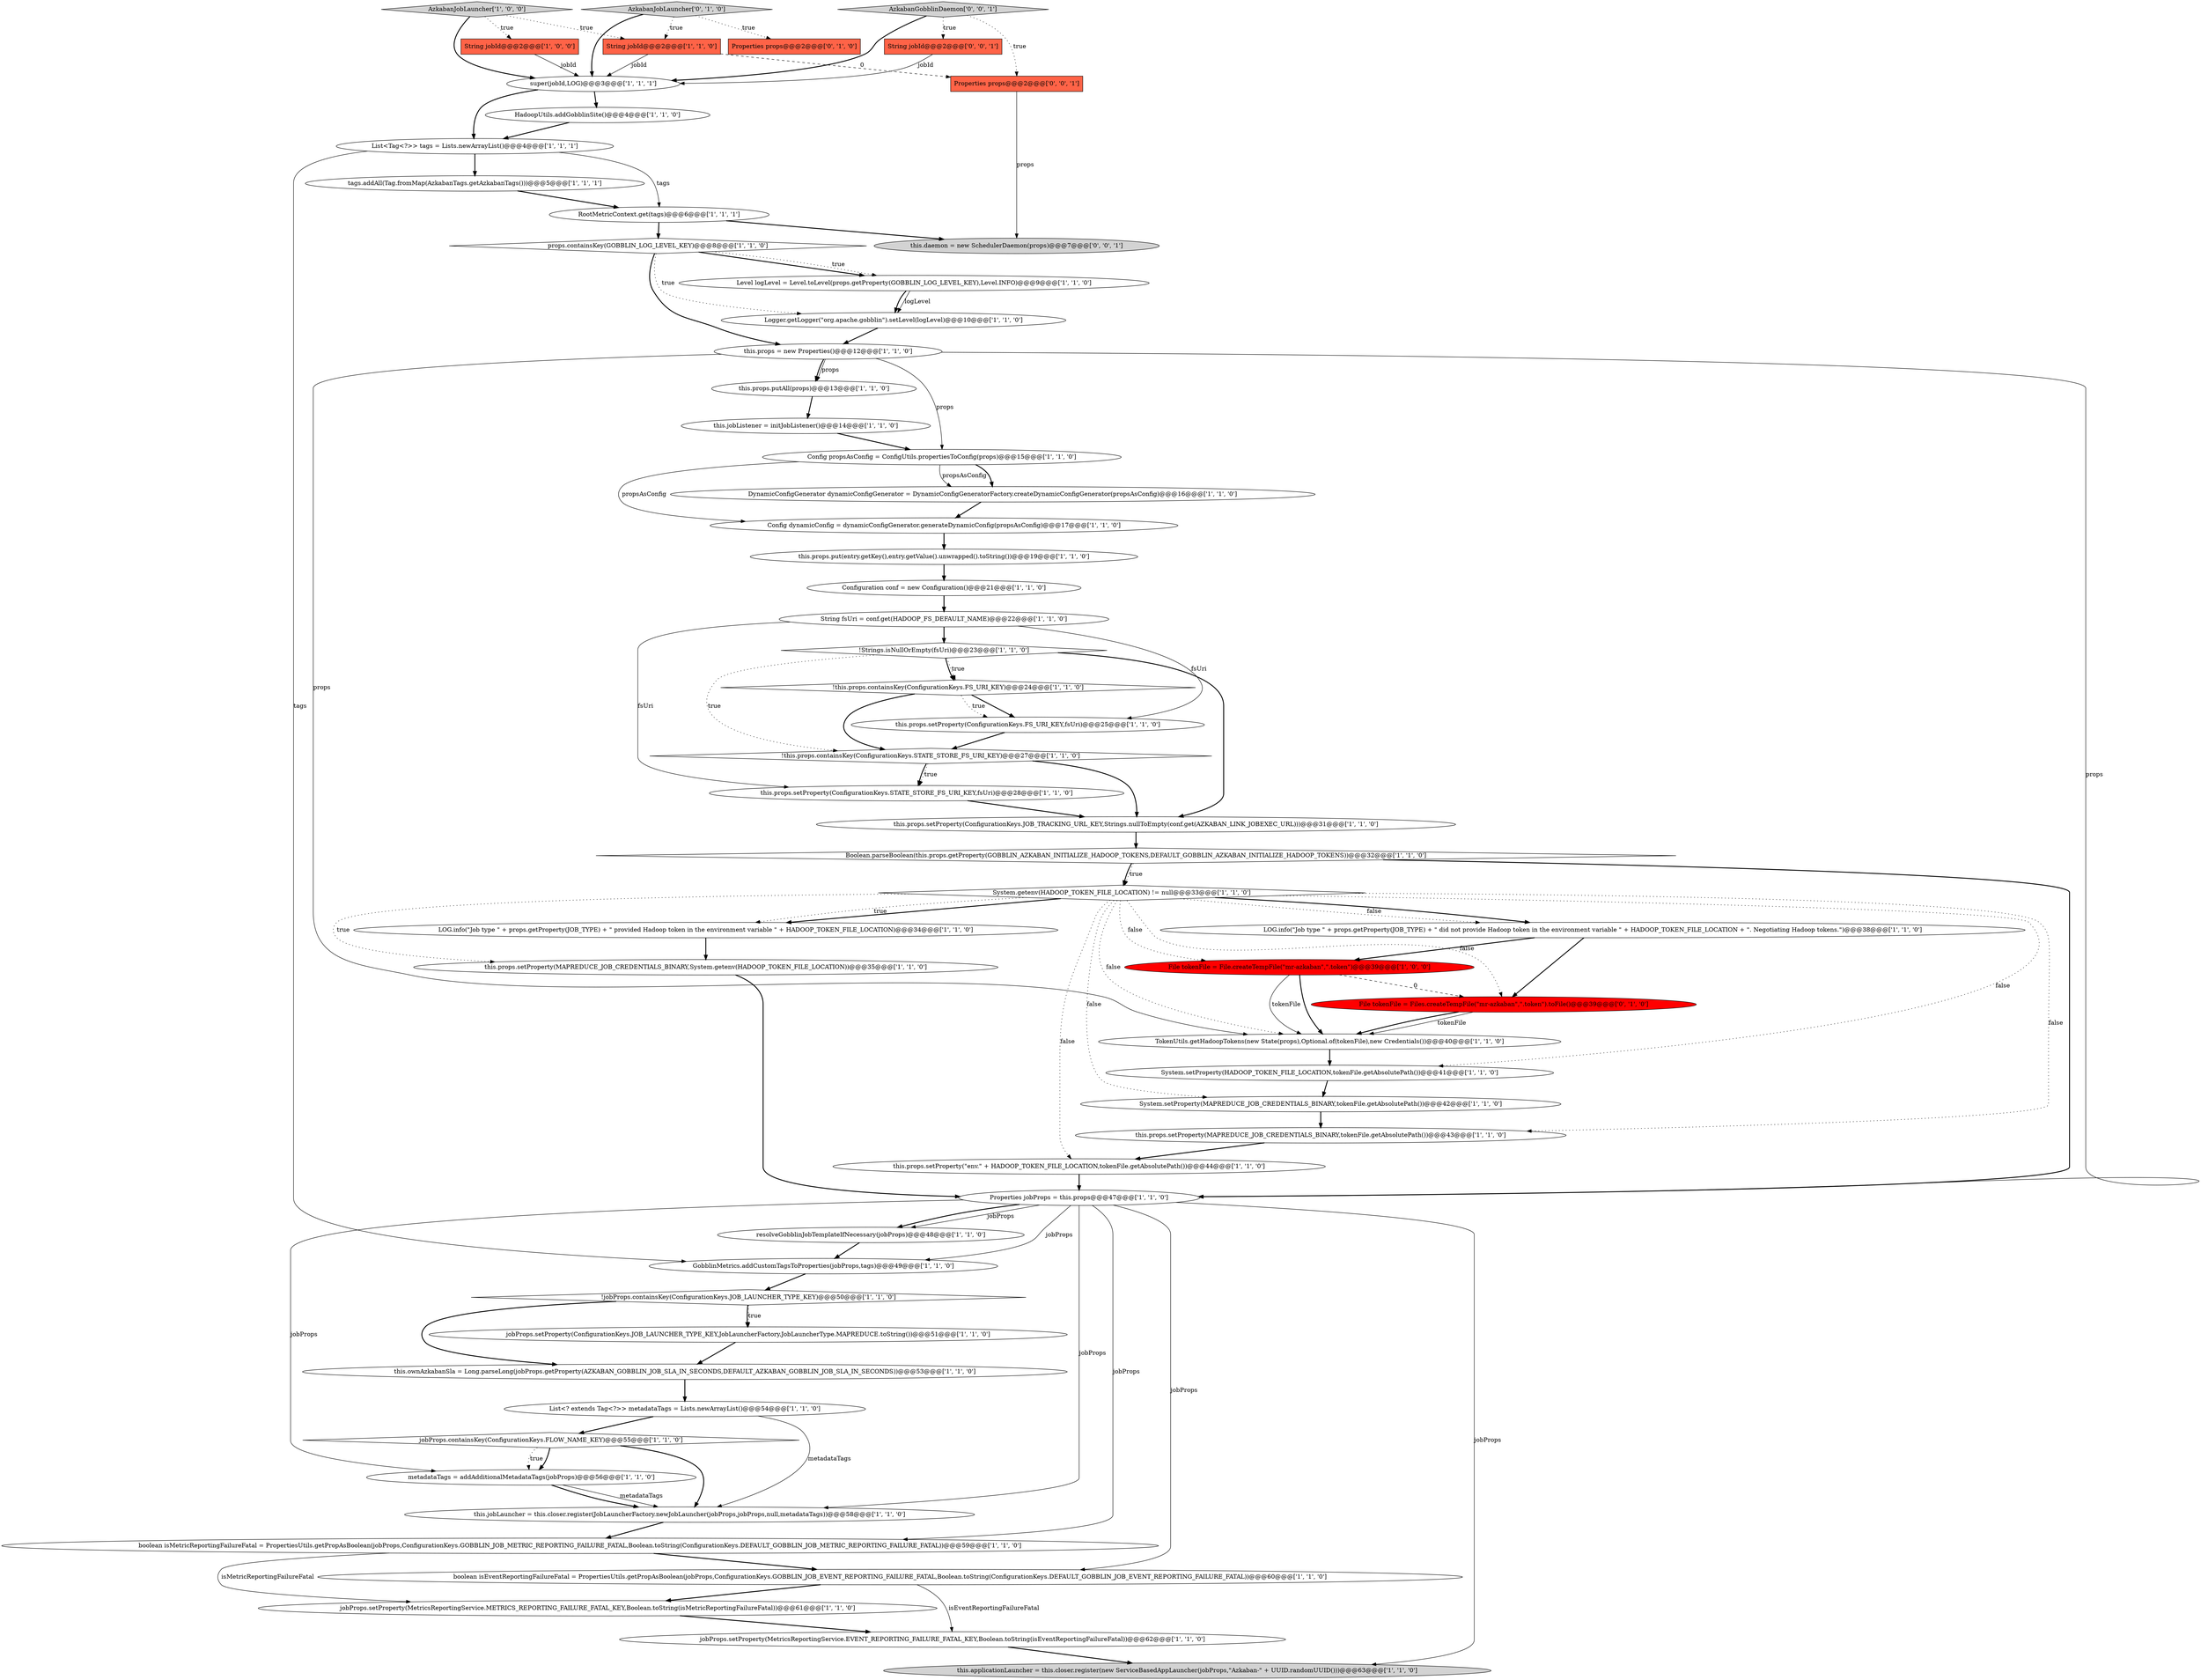 digraph {
35 [style = filled, label = "jobProps.containsKey(ConfigurationKeys.FLOW_NAME_KEY)@@@55@@@['1', '1', '0']", fillcolor = white, shape = diamond image = "AAA0AAABBB1BBB"];
21 [style = filled, label = "this.props.putAll(props)@@@13@@@['1', '1', '0']", fillcolor = white, shape = ellipse image = "AAA0AAABBB1BBB"];
39 [style = filled, label = "File tokenFile = File.createTempFile(\"mr-azkaban\",\".token\")@@@39@@@['1', '0', '0']", fillcolor = red, shape = ellipse image = "AAA1AAABBB1BBB"];
1 [style = filled, label = "LOG.info(\"Job type \" + props.getProperty(JOB_TYPE) + \" did not provide Hadoop token in the environment variable \" + HADOOP_TOKEN_FILE_LOCATION + \". Negotiating Hadoop tokens.\")@@@38@@@['1', '1', '0']", fillcolor = white, shape = ellipse image = "AAA0AAABBB1BBB"];
11 [style = filled, label = "jobProps.setProperty(ConfigurationKeys.JOB_LAUNCHER_TYPE_KEY,JobLauncherFactory.JobLauncherType.MAPREDUCE.toString())@@@51@@@['1', '1', '0']", fillcolor = white, shape = ellipse image = "AAA0AAABBB1BBB"];
12 [style = filled, label = "resolveGobblinJobTemplateIfNecessary(jobProps)@@@48@@@['1', '1', '0']", fillcolor = white, shape = ellipse image = "AAA0AAABBB1BBB"];
0 [style = filled, label = "String fsUri = conf.get(HADOOP_FS_DEFAULT_NAME)@@@22@@@['1', '1', '0']", fillcolor = white, shape = ellipse image = "AAA0AAABBB1BBB"];
33 [style = filled, label = "boolean isEventReportingFailureFatal = PropertiesUtils.getPropAsBoolean(jobProps,ConfigurationKeys.GOBBLIN_JOB_EVENT_REPORTING_FAILURE_FATAL,Boolean.toString(ConfigurationKeys.DEFAULT_GOBBLIN_JOB_EVENT_REPORTING_FAILURE_FATAL))@@@60@@@['1', '1', '0']", fillcolor = white, shape = ellipse image = "AAA0AAABBB1BBB"];
29 [style = filled, label = "jobProps.setProperty(MetricsReportingService.METRICS_REPORTING_FAILURE_FATAL_KEY,Boolean.toString(isMetricReportingFailureFatal))@@@61@@@['1', '1', '0']", fillcolor = white, shape = ellipse image = "AAA0AAABBB1BBB"];
45 [style = filled, label = "this.jobListener = initJobListener()@@@14@@@['1', '1', '0']", fillcolor = white, shape = ellipse image = "AAA0AAABBB1BBB"];
7 [style = filled, label = "Properties jobProps = this.props@@@47@@@['1', '1', '0']", fillcolor = white, shape = ellipse image = "AAA0AAABBB1BBB"];
18 [style = filled, label = "List<? extends Tag<?>> metadataTags = Lists.newArrayList()@@@54@@@['1', '1', '0']", fillcolor = white, shape = ellipse image = "AAA0AAABBB1BBB"];
20 [style = filled, label = "super(jobId,LOG)@@@3@@@['1', '1', '1']", fillcolor = white, shape = ellipse image = "AAA0AAABBB1BBB"];
22 [style = filled, label = "TokenUtils.getHadoopTokens(new State(props),Optional.of(tokenFile),new Credentials())@@@40@@@['1', '1', '0']", fillcolor = white, shape = ellipse image = "AAA0AAABBB1BBB"];
48 [style = filled, label = "AzkabanJobLauncher['1', '0', '0']", fillcolor = lightgray, shape = diamond image = "AAA0AAABBB1BBB"];
31 [style = filled, label = "Boolean.parseBoolean(this.props.getProperty(GOBBLIN_AZKABAN_INITIALIZE_HADOOP_TOKENS,DEFAULT_GOBBLIN_AZKABAN_INITIALIZE_HADOOP_TOKENS))@@@32@@@['1', '1', '0']", fillcolor = white, shape = diamond image = "AAA0AAABBB1BBB"];
25 [style = filled, label = "this.props.setProperty(MAPREDUCE_JOB_CREDENTIALS_BINARY,tokenFile.getAbsolutePath())@@@43@@@['1', '1', '0']", fillcolor = white, shape = ellipse image = "AAA0AAABBB1BBB"];
56 [style = filled, label = "Properties props@@@2@@@['0', '0', '1']", fillcolor = tomato, shape = box image = "AAA0AAABBB3BBB"];
24 [style = filled, label = "this.props.setProperty(ConfigurationKeys.STATE_STORE_FS_URI_KEY,fsUri)@@@28@@@['1', '1', '0']", fillcolor = white, shape = ellipse image = "AAA0AAABBB1BBB"];
40 [style = filled, label = "this.props.setProperty(ConfigurationKeys.JOB_TRACKING_URL_KEY,Strings.nullToEmpty(conf.get(AZKABAN_LINK_JOBEXEC_URL)))@@@31@@@['1', '1', '0']", fillcolor = white, shape = ellipse image = "AAA0AAABBB1BBB"];
51 [style = filled, label = "Config dynamicConfig = dynamicConfigGenerator.generateDynamicConfig(propsAsConfig)@@@17@@@['1', '1', '0']", fillcolor = white, shape = ellipse image = "AAA0AAABBB1BBB"];
9 [style = filled, label = "this.props.setProperty(MAPREDUCE_JOB_CREDENTIALS_BINARY,System.getenv(HADOOP_TOKEN_FILE_LOCATION))@@@35@@@['1', '1', '0']", fillcolor = white, shape = ellipse image = "AAA0AAABBB1BBB"];
47 [style = filled, label = "System.setProperty(MAPREDUCE_JOB_CREDENTIALS_BINARY,tokenFile.getAbsolutePath())@@@42@@@['1', '1', '0']", fillcolor = white, shape = ellipse image = "AAA0AAABBB1BBB"];
4 [style = filled, label = "this.props.put(entry.getKey(),entry.getValue().unwrapped().toString())@@@19@@@['1', '1', '0']", fillcolor = white, shape = ellipse image = "AAA0AAABBB1BBB"];
44 [style = filled, label = "jobProps.setProperty(MetricsReportingService.EVENT_REPORTING_FAILURE_FATAL_KEY,Boolean.toString(isEventReportingFailureFatal))@@@62@@@['1', '1', '0']", fillcolor = white, shape = ellipse image = "AAA0AAABBB1BBB"];
50 [style = filled, label = "this.props.setProperty(\"env.\" + HADOOP_TOKEN_FILE_LOCATION,tokenFile.getAbsolutePath())@@@44@@@['1', '1', '0']", fillcolor = white, shape = ellipse image = "AAA0AAABBB1BBB"];
19 [style = filled, label = "this.props = new Properties()@@@12@@@['1', '1', '0']", fillcolor = white, shape = ellipse image = "AAA0AAABBB1BBB"];
36 [style = filled, label = "!this.props.containsKey(ConfigurationKeys.FS_URI_KEY)@@@24@@@['1', '1', '0']", fillcolor = white, shape = diamond image = "AAA0AAABBB1BBB"];
46 [style = filled, label = "String jobId@@@2@@@['1', '1', '0']", fillcolor = tomato, shape = box image = "AAA0AAABBB1BBB"];
15 [style = filled, label = "!Strings.isNullOrEmpty(fsUri)@@@23@@@['1', '1', '0']", fillcolor = white, shape = diamond image = "AAA0AAABBB1BBB"];
6 [style = filled, label = "this.jobLauncher = this.closer.register(JobLauncherFactory.newJobLauncher(jobProps,jobProps,null,metadataTags))@@@58@@@['1', '1', '0']", fillcolor = white, shape = ellipse image = "AAA0AAABBB1BBB"];
16 [style = filled, label = "List<Tag<?>> tags = Lists.newArrayList()@@@4@@@['1', '1', '1']", fillcolor = white, shape = ellipse image = "AAA0AAABBB1BBB"];
30 [style = filled, label = "DynamicConfigGenerator dynamicConfigGenerator = DynamicConfigGeneratorFactory.createDynamicConfigGenerator(propsAsConfig)@@@16@@@['1', '1', '0']", fillcolor = white, shape = ellipse image = "AAA0AAABBB1BBB"];
38 [style = filled, label = "Configuration conf = new Configuration()@@@21@@@['1', '1', '0']", fillcolor = white, shape = ellipse image = "AAA0AAABBB1BBB"];
2 [style = filled, label = "!jobProps.containsKey(ConfigurationKeys.JOB_LAUNCHER_TYPE_KEY)@@@50@@@['1', '1', '0']", fillcolor = white, shape = diamond image = "AAA0AAABBB1BBB"];
52 [style = filled, label = "AzkabanJobLauncher['0', '1', '0']", fillcolor = lightgray, shape = diamond image = "AAA0AAABBB2BBB"];
13 [style = filled, label = "this.applicationLauncher = this.closer.register(new ServiceBasedAppLauncher(jobProps,\"Azkaban-\" + UUID.randomUUID()))@@@63@@@['1', '1', '0']", fillcolor = lightgray, shape = ellipse image = "AAA0AAABBB1BBB"];
28 [style = filled, label = "boolean isMetricReportingFailureFatal = PropertiesUtils.getPropAsBoolean(jobProps,ConfigurationKeys.GOBBLIN_JOB_METRIC_REPORTING_FAILURE_FATAL,Boolean.toString(ConfigurationKeys.DEFAULT_GOBBLIN_JOB_METRIC_REPORTING_FAILURE_FATAL))@@@59@@@['1', '1', '0']", fillcolor = white, shape = ellipse image = "AAA0AAABBB1BBB"];
34 [style = filled, label = "System.setProperty(HADOOP_TOKEN_FILE_LOCATION,tokenFile.getAbsolutePath())@@@41@@@['1', '1', '0']", fillcolor = white, shape = ellipse image = "AAA0AAABBB1BBB"];
42 [style = filled, label = "Config propsAsConfig = ConfigUtils.propertiesToConfig(props)@@@15@@@['1', '1', '0']", fillcolor = white, shape = ellipse image = "AAA0AAABBB1BBB"];
32 [style = filled, label = "!this.props.containsKey(ConfigurationKeys.STATE_STORE_FS_URI_KEY)@@@27@@@['1', '1', '0']", fillcolor = white, shape = diamond image = "AAA0AAABBB1BBB"];
43 [style = filled, label = "Logger.getLogger(\"org.apache.gobblin\").setLevel(logLevel)@@@10@@@['1', '1', '0']", fillcolor = white, shape = ellipse image = "AAA0AAABBB1BBB"];
53 [style = filled, label = "File tokenFile = Files.createTempFile(\"mr-azkaban\",\".token\").toFile()@@@39@@@['0', '1', '0']", fillcolor = red, shape = ellipse image = "AAA1AAABBB2BBB"];
27 [style = filled, label = "LOG.info(\"Job type \" + props.getProperty(JOB_TYPE) + \" provided Hadoop token in the environment variable \" + HADOOP_TOKEN_FILE_LOCATION)@@@34@@@['1', '1', '0']", fillcolor = white, shape = ellipse image = "AAA0AAABBB1BBB"];
57 [style = filled, label = "AzkabanGobblinDaemon['0', '0', '1']", fillcolor = lightgray, shape = diamond image = "AAA0AAABBB3BBB"];
41 [style = filled, label = "Level logLevel = Level.toLevel(props.getProperty(GOBBLIN_LOG_LEVEL_KEY),Level.INFO)@@@9@@@['1', '1', '0']", fillcolor = white, shape = ellipse image = "AAA0AAABBB1BBB"];
8 [style = filled, label = "String jobId@@@2@@@['1', '0', '0']", fillcolor = tomato, shape = box image = "AAA0AAABBB1BBB"];
5 [style = filled, label = "metadataTags = addAdditionalMetadataTags(jobProps)@@@56@@@['1', '1', '0']", fillcolor = white, shape = ellipse image = "AAA0AAABBB1BBB"];
26 [style = filled, label = "tags.addAll(Tag.fromMap(AzkabanTags.getAzkabanTags()))@@@5@@@['1', '1', '1']", fillcolor = white, shape = ellipse image = "AAA0AAABBB1BBB"];
37 [style = filled, label = "GobblinMetrics.addCustomTagsToProperties(jobProps,tags)@@@49@@@['1', '1', '0']", fillcolor = white, shape = ellipse image = "AAA0AAABBB1BBB"];
23 [style = filled, label = "HadoopUtils.addGobblinSite()@@@4@@@['1', '1', '0']", fillcolor = white, shape = ellipse image = "AAA0AAABBB1BBB"];
49 [style = filled, label = "this.props.setProperty(ConfigurationKeys.FS_URI_KEY,fsUri)@@@25@@@['1', '1', '0']", fillcolor = white, shape = ellipse image = "AAA0AAABBB1BBB"];
54 [style = filled, label = "Properties props@@@2@@@['0', '1', '0']", fillcolor = tomato, shape = box image = "AAA0AAABBB2BBB"];
55 [style = filled, label = "String jobId@@@2@@@['0', '0', '1']", fillcolor = tomato, shape = box image = "AAA0AAABBB3BBB"];
58 [style = filled, label = "this.daemon = new SchedulerDaemon(props)@@@7@@@['0', '0', '1']", fillcolor = lightgray, shape = ellipse image = "AAA0AAABBB3BBB"];
10 [style = filled, label = "props.containsKey(GOBBLIN_LOG_LEVEL_KEY)@@@8@@@['1', '1', '0']", fillcolor = white, shape = diamond image = "AAA0AAABBB1BBB"];
3 [style = filled, label = "System.getenv(HADOOP_TOKEN_FILE_LOCATION) != null@@@33@@@['1', '1', '0']", fillcolor = white, shape = diamond image = "AAA0AAABBB1BBB"];
17 [style = filled, label = "this.ownAzkabanSla = Long.parseLong(jobProps.getProperty(AZKABAN_GOBBLIN_JOB_SLA_IN_SECONDS,DEFAULT_AZKABAN_GOBBLIN_JOB_SLA_IN_SECONDS))@@@53@@@['1', '1', '0']", fillcolor = white, shape = ellipse image = "AAA0AAABBB1BBB"];
14 [style = filled, label = "RootMetricContext.get(tags)@@@6@@@['1', '1', '1']", fillcolor = white, shape = ellipse image = "AAA0AAABBB1BBB"];
3->50 [style = dotted, label="false"];
5->6 [style = solid, label="metadataTags"];
7->6 [style = solid, label="jobProps"];
10->19 [style = bold, label=""];
27->9 [style = bold, label=""];
57->20 [style = bold, label=""];
9->7 [style = bold, label=""];
0->24 [style = solid, label="fsUri"];
10->41 [style = bold, label=""];
0->15 [style = bold, label=""];
3->27 [style = bold, label=""];
43->19 [style = bold, label=""];
2->11 [style = dotted, label="true"];
3->27 [style = dotted, label="true"];
20->16 [style = bold, label=""];
52->46 [style = dotted, label="true"];
45->42 [style = bold, label=""];
18->35 [style = bold, label=""];
29->44 [style = bold, label=""];
40->31 [style = bold, label=""];
19->7 [style = solid, label="props"];
31->3 [style = dotted, label="true"];
8->20 [style = solid, label="jobId"];
3->53 [style = dotted, label="false"];
4->38 [style = bold, label=""];
42->30 [style = solid, label="propsAsConfig"];
32->24 [style = dotted, label="true"];
10->43 [style = dotted, label="true"];
34->47 [style = bold, label=""];
7->12 [style = solid, label="jobProps"];
16->26 [style = bold, label=""];
26->14 [style = bold, label=""];
14->10 [style = bold, label=""];
24->40 [style = bold, label=""];
12->37 [style = bold, label=""];
48->46 [style = dotted, label="true"];
19->22 [style = solid, label="props"];
49->32 [style = bold, label=""];
39->22 [style = bold, label=""];
33->29 [style = bold, label=""];
35->5 [style = bold, label=""];
21->45 [style = bold, label=""];
16->37 [style = solid, label="tags"];
19->42 [style = solid, label="props"];
47->25 [style = bold, label=""];
20->23 [style = bold, label=""];
5->6 [style = bold, label=""];
36->49 [style = bold, label=""];
7->13 [style = solid, label="jobProps"];
38->0 [style = bold, label=""];
3->34 [style = dotted, label="false"];
11->17 [style = bold, label=""];
39->22 [style = solid, label="tokenFile"];
7->33 [style = solid, label="jobProps"];
31->3 [style = bold, label=""];
46->56 [style = dashed, label="0"];
41->43 [style = bold, label=""];
39->53 [style = dashed, label="0"];
15->36 [style = bold, label=""];
7->37 [style = solid, label="jobProps"];
1->39 [style = bold, label=""];
2->17 [style = bold, label=""];
51->4 [style = bold, label=""];
3->1 [style = bold, label=""];
10->41 [style = dotted, label="true"];
14->58 [style = bold, label=""];
3->9 [style = dotted, label="true"];
28->29 [style = solid, label="isMetricReportingFailureFatal"];
31->7 [style = bold, label=""];
7->28 [style = solid, label="jobProps"];
16->14 [style = solid, label="tags"];
15->32 [style = dotted, label="true"];
56->58 [style = solid, label="props"];
36->49 [style = dotted, label="true"];
42->51 [style = solid, label="propsAsConfig"];
32->40 [style = bold, label=""];
33->44 [style = solid, label="isEventReportingFailureFatal"];
15->40 [style = bold, label=""];
3->22 [style = dotted, label="false"];
37->2 [style = bold, label=""];
52->54 [style = dotted, label="true"];
3->1 [style = dotted, label="false"];
2->11 [style = bold, label=""];
3->25 [style = dotted, label="false"];
18->6 [style = solid, label="metadataTags"];
19->21 [style = bold, label=""];
23->16 [style = bold, label=""];
35->6 [style = bold, label=""];
7->12 [style = bold, label=""];
35->5 [style = dotted, label="true"];
3->39 [style = dotted, label="false"];
7->5 [style = solid, label="jobProps"];
15->36 [style = dotted, label="true"];
3->47 [style = dotted, label="false"];
36->32 [style = bold, label=""];
50->7 [style = bold, label=""];
53->22 [style = bold, label=""];
0->49 [style = solid, label="fsUri"];
52->20 [style = bold, label=""];
57->55 [style = dotted, label="true"];
41->43 [style = solid, label="logLevel"];
30->51 [style = bold, label=""];
28->33 [style = bold, label=""];
42->30 [style = bold, label=""];
22->34 [style = bold, label=""];
48->20 [style = bold, label=""];
48->8 [style = dotted, label="true"];
53->22 [style = solid, label="tokenFile"];
55->20 [style = solid, label="jobId"];
44->13 [style = bold, label=""];
46->20 [style = solid, label="jobId"];
25->50 [style = bold, label=""];
32->24 [style = bold, label=""];
1->53 [style = bold, label=""];
17->18 [style = bold, label=""];
6->28 [style = bold, label=""];
19->21 [style = solid, label="props"];
57->56 [style = dotted, label="true"];
}
